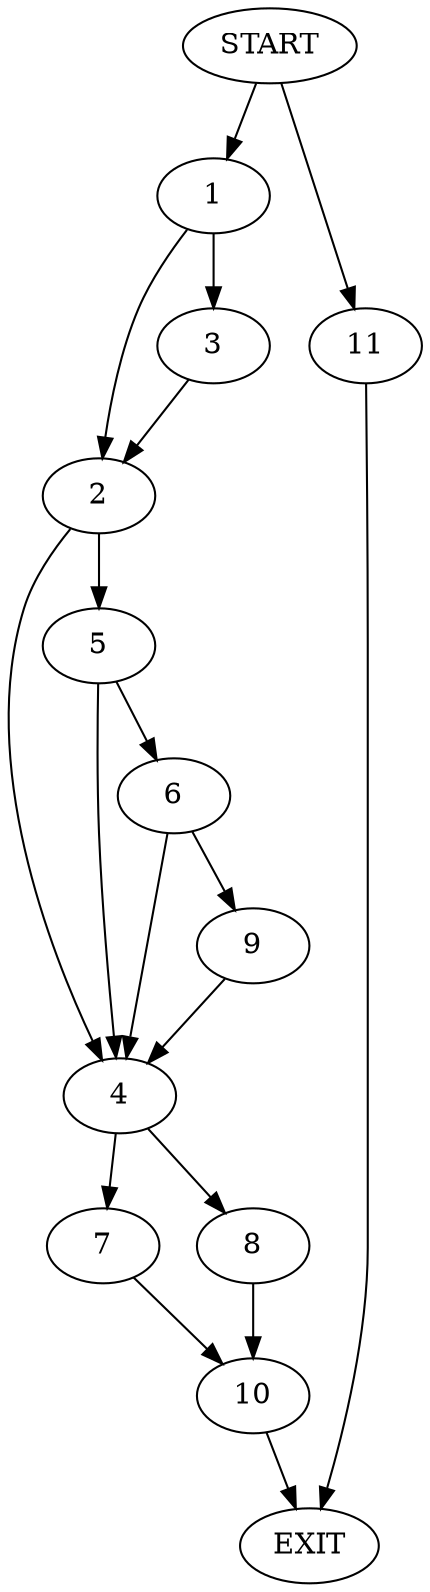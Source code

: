 digraph {
0 [label="START"]
12 [label="EXIT"]
0 -> 1
1 -> 2
1 -> 3
3 -> 2
2 -> 4
2 -> 5
5 -> 4
5 -> 6
4 -> 7
4 -> 8
6 -> 9
6 -> 4
9 -> 4
8 -> 10
7 -> 10
10 -> 12
0 -> 11
11 -> 12
}
